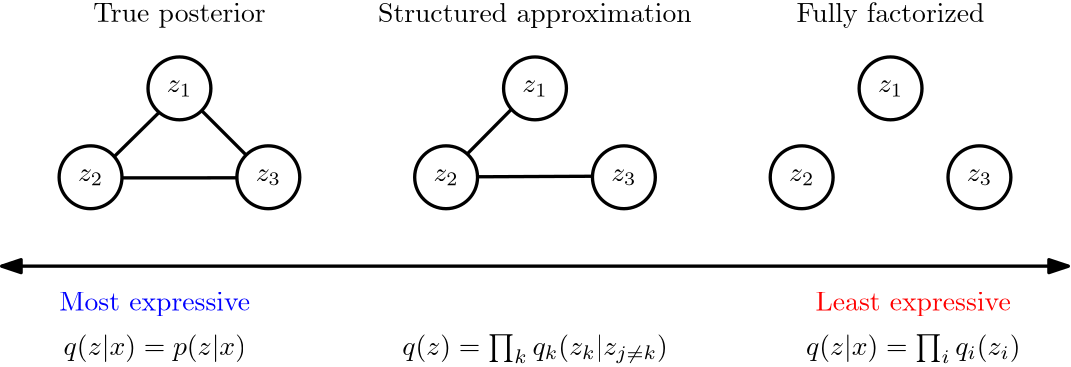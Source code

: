 <?xml version="1.0"?>
<!DOCTYPE ipe SYSTEM "ipe.dtd">
<ipe version="70206" creator="Ipe 7.2.7">
<info created="D:20181125122757" modified="D:20190228215508"/>
<ipestyle name="basic">
<symbol name="arrow/arc(spx)">
<path stroke="sym-stroke" fill="sym-stroke" pen="sym-pen">
0 0 m
-1 0.333 l
-1 -0.333 l
h
</path>
</symbol>
<symbol name="arrow/farc(spx)">
<path stroke="sym-stroke" fill="white" pen="sym-pen">
0 0 m
-1 0.333 l
-1 -0.333 l
h
</path>
</symbol>
<symbol name="arrow/ptarc(spx)">
<path stroke="sym-stroke" fill="sym-stroke" pen="sym-pen">
0 0 m
-1 0.333 l
-0.8 0 l
-1 -0.333 l
h
</path>
</symbol>
<symbol name="arrow/fptarc(spx)">
<path stroke="sym-stroke" fill="white" pen="sym-pen">
0 0 m
-1 0.333 l
-0.8 0 l
-1 -0.333 l
h
</path>
</symbol>
<symbol name="mark/circle(sx)" transformations="translations">
<path fill="sym-stroke">
0.6 0 0 0.6 0 0 e
0.4 0 0 0.4 0 0 e
</path>
</symbol>
<symbol name="mark/disk(sx)" transformations="translations">
<path fill="sym-stroke">
0.6 0 0 0.6 0 0 e
</path>
</symbol>
<symbol name="mark/fdisk(sfx)" transformations="translations">
<group>
<path fill="sym-fill">
0.5 0 0 0.5 0 0 e
</path>
<path fill="sym-stroke" fillrule="eofill">
0.6 0 0 0.6 0 0 e
0.4 0 0 0.4 0 0 e
</path>
</group>
</symbol>
<symbol name="mark/box(sx)" transformations="translations">
<path fill="sym-stroke" fillrule="eofill">
-0.6 -0.6 m
0.6 -0.6 l
0.6 0.6 l
-0.6 0.6 l
h
-0.4 -0.4 m
0.4 -0.4 l
0.4 0.4 l
-0.4 0.4 l
h
</path>
</symbol>
<symbol name="mark/square(sx)" transformations="translations">
<path fill="sym-stroke">
-0.6 -0.6 m
0.6 -0.6 l
0.6 0.6 l
-0.6 0.6 l
h
</path>
</symbol>
<symbol name="mark/fsquare(sfx)" transformations="translations">
<group>
<path fill="sym-fill">
-0.5 -0.5 m
0.5 -0.5 l
0.5 0.5 l
-0.5 0.5 l
h
</path>
<path fill="sym-stroke" fillrule="eofill">
-0.6 -0.6 m
0.6 -0.6 l
0.6 0.6 l
-0.6 0.6 l
h
-0.4 -0.4 m
0.4 -0.4 l
0.4 0.4 l
-0.4 0.4 l
h
</path>
</group>
</symbol>
<symbol name="mark/cross(sx)" transformations="translations">
<group>
<path fill="sym-stroke">
-0.43 -0.57 m
0.57 0.43 l
0.43 0.57 l
-0.57 -0.43 l
h
</path>
<path fill="sym-stroke">
-0.43 0.57 m
0.57 -0.43 l
0.43 -0.57 l
-0.57 0.43 l
h
</path>
</group>
</symbol>
<symbol name="arrow/fnormal(spx)">
<path stroke="sym-stroke" fill="white" pen="sym-pen">
0 0 m
-1 0.333 l
-1 -0.333 l
h
</path>
</symbol>
<symbol name="arrow/pointed(spx)">
<path stroke="sym-stroke" fill="sym-stroke" pen="sym-pen">
0 0 m
-1 0.333 l
-0.8 0 l
-1 -0.333 l
h
</path>
</symbol>
<symbol name="arrow/fpointed(spx)">
<path stroke="sym-stroke" fill="white" pen="sym-pen">
0 0 m
-1 0.333 l
-0.8 0 l
-1 -0.333 l
h
</path>
</symbol>
<symbol name="arrow/linear(spx)">
<path stroke="sym-stroke" pen="sym-pen">
-1 0.333 m
0 0 l
-1 -0.333 l
</path>
</symbol>
<symbol name="arrow/fdouble(spx)">
<path stroke="sym-stroke" fill="white" pen="sym-pen">
0 0 m
-1 0.333 l
-1 -0.333 l
h
-1 0 m
-2 0.333 l
-2 -0.333 l
h
</path>
</symbol>
<symbol name="arrow/double(spx)">
<path stroke="sym-stroke" fill="sym-stroke" pen="sym-pen">
0 0 m
-1 0.333 l
-1 -0.333 l
h
-1 0 m
-2 0.333 l
-2 -0.333 l
h
</path>
</symbol>
<pen name="heavier" value="0.8"/>
<pen name="fat" value="1.2"/>
<pen name="ultrafat" value="2"/>
<symbolsize name="large" value="5"/>
<symbolsize name="small" value="2"/>
<symbolsize name="tiny" value="1.1"/>
<arrowsize name="large" value="10"/>
<arrowsize name="small" value="5"/>
<arrowsize name="tiny" value="3"/>
<color name="red" value="1 0 0"/>
<color name="green" value="0 1 0"/>
<color name="blue" value="0 0 1"/>
<color name="yellow" value="1 1 0"/>
<color name="orange" value="1 0.647 0"/>
<color name="gold" value="1 0.843 0"/>
<color name="purple" value="0.627 0.125 0.941"/>
<color name="gray" value="0.745"/>
<color name="brown" value="0.647 0.165 0.165"/>
<color name="navy" value="0 0 0.502"/>
<color name="pink" value="1 0.753 0.796"/>
<color name="seagreen" value="0.18 0.545 0.341"/>
<color name="turquoise" value="0.251 0.878 0.816"/>
<color name="violet" value="0.933 0.51 0.933"/>
<color name="darkblue" value="0 0 0.545"/>
<color name="darkcyan" value="0 0.545 0.545"/>
<color name="darkgray" value="0.663"/>
<color name="darkgreen" value="0 0.392 0"/>
<color name="darkmagenta" value="0.545 0 0.545"/>
<color name="darkorange" value="1 0.549 0"/>
<color name="darkred" value="0.545 0 0"/>
<color name="lightblue" value="0.678 0.847 0.902"/>
<color name="lightcyan" value="0.878 1 1"/>
<color name="lightgray" value="0.827"/>
<color name="lightgreen" value="0.565 0.933 0.565"/>
<color name="lightyellow" value="1 1 0.878"/>
<dashstyle name="dashed" value="[4] 0"/>
<dashstyle name="dotted" value="[1 3] 0"/>
<dashstyle name="dash dotted" value="[4 2 1 2] 0"/>
<dashstyle name="dash dot dotted" value="[4 2 1 2 1 2] 0"/>
<textsize name="large" value="\large"/>
<textsize name="small" value="\small"/>
<textsize name="tiny" value="\tiny"/>
<textsize name="Large" value="\Large"/>
<textsize name="LARGE" value="\LARGE"/>
<textsize name="huge" value="\huge"/>
<textsize name="Huge" value="\Huge"/>
<textsize name="footnote" value="\footnotesize"/>
<textstyle name="center" begin="\begin{center}" end="\end{center}"/>
<textstyle name="itemize" begin="\begin{itemize}" end="\end{itemize}"/>
<textstyle name="item" begin="\begin{itemize}\item{}" end="\end{itemize}"/>
<gridsize name="4 pts" value="4"/>
<gridsize name="8 pts (~3 mm)" value="8"/>
<gridsize name="16 pts (~6 mm)" value="16"/>
<gridsize name="32 pts (~12 mm)" value="32"/>
<gridsize name="10 pts (~3.5 mm)" value="10"/>
<gridsize name="20 pts (~7 mm)" value="20"/>
<gridsize name="14 pts (~5 mm)" value="14"/>
<gridsize name="28 pts (~10 mm)" value="28"/>
<gridsize name="56 pts (~20 mm)" value="56"/>
<anglesize name="90 deg" value="90"/>
<anglesize name="60 deg" value="60"/>
<anglesize name="45 deg" value="45"/>
<anglesize name="30 deg" value="30"/>
<anglesize name="22.5 deg" value="22.5"/>
<opacity name="10%" value="0.1"/>
<opacity name="30%" value="0.3"/>
<opacity name="50%" value="0.5"/>
<opacity name="75%" value="0.75"/>
<tiling name="falling" angle="-60" step="4" width="1"/>
<tiling name="rising" angle="30" step="4" width="1"/>
</ipestyle>
<page>
<layer name="alpha"/>
<view layers="alpha" active="alpha"/>
<path layer="alpha" stroke="black" fill="white" pen="fat">
11.3137 0 0 11.3137 416 736 e
</path>
<path matrix="1 0 0 1 32 -32" stroke="black" fill="1" pen="fat">
11.3137 0 0 11.3137 416 736 e
</path>
<path matrix="1 0 0 1 -32 -32" stroke="black" fill="1" pen="fat">
11.3137 0 0 11.3137 416 736 e
</path>
<text matrix="1 0 0 1 83.449 -17.402" transformations="translations" pos="328 752" stroke="black" type="label" width="9.102" height="4.294" depth="1.49" valign="baseline" style="math">z_1</text>
<text matrix="1 0 0 1 51.449 -49.402" transformations="translations" pos="328 752" stroke="black" type="label" width="9.102" height="4.294" depth="1.49" valign="baseline" style="math">z_2</text>
<text matrix="1 0 0 1 115.449 -49.402" transformations="translations" pos="328 752" stroke="black" type="label" width="9.102" height="4.294" depth="1.49" valign="baseline" style="math">z_3</text>
<path matrix="1 0 0 1 -256 0" stroke="black" fill="1" pen="fat">
11.3137 0 0 11.3137 416 736 e
</path>
<path matrix="1 0 0 1 -224 -32" stroke="black" fill="1" pen="fat">
11.3137 0 0 11.3137 416 736 e
</path>
<path matrix="1 0 0 1 -288 -32" stroke="black" fill="1" pen="fat">
11.3137 0 0 11.3137 416 736 e
</path>
<text matrix="1 0 0 1 -172.551 -17.402" transformations="translations" pos="328 752" stroke="black" type="label" width="9.102" height="4.294" depth="1.49" valign="baseline" style="math">z_1</text>
<text matrix="1 0 0 1 -204.551 -49.402" transformations="translations" pos="328 752" stroke="black" type="label" width="9.102" height="4.294" depth="1.49" valign="baseline" style="math">z_2</text>
<text matrix="1 0 0 1 -140.551 -49.402" transformations="translations" pos="328 752" stroke="black" type="label" width="9.102" height="4.294" depth="1.49" valign="baseline" style="math">z_3</text>
<path stroke="black" fill="white" pen="fat">
168 728 m
184 712 l
</path>
<path stroke="black" fill="white" pen="fat">
139.311 703.772 m
180.688 703.802 l
</path>
<path stroke="black" fill="white" pen="fat">
136.523 711.441 m
152.686 727.368 l
</path>
<path stroke="black" pen="fat" arrow="normal/normal" rarrow="normal/normal">
96 672 m
480 672 l
</path>
<text matrix="1 0 0 1 -3.0333 -24" transformations="translations" pos="392 680" stroke="red" type="label" width="70.347" height="6.815" depth="1.93" valign="baseline">Least expressive</text>
<text matrix="1 0 0 1 4.6863 -24" transformations="translations" pos="112 680" stroke="blue" type="label" width="68.825" height="6.815" depth="1.93" valign="baseline">Most expressive</text>
<text matrix="1 0 0 1 6.2673 7.998" transformations="translations" pos="112 632" stroke="black" type="label" width="65.663" height="7.473" depth="2.49" valign="baseline" style="math">q(z|x) = p(z|x)</text>
<text matrix="1 0 0 1 -6.4693 0" transformations="translations" pos="392 640" stroke="black" type="label" width="77.219" height="7.471" depth="2.99" valign="baseline" style="math">q(z|x) = \prod_{i} q_i(z_i)</text>
<text matrix="1 0 0 1 16.936 80" transformations="translations" pos="112 680" stroke="black" type="label" width="62.128" height="6.815" depth="1.93" valign="baseline">True posterior</text>
<text matrix="1 0 0 1 -9.8455 79.889" transformations="translations" pos="392 680" stroke="black" type="label" width="67.691" height="6.926" depth="1.93" valign="baseline">Fully factorized</text>
<path matrix="1 0 0 1 -128 0" stroke="black" fill="white" pen="fat">
11.3137 0 0 11.3137 416 736 e
</path>
<path matrix="1 0 0 1 -96 -32" stroke="black" fill="1" pen="fat">
11.3137 0 0 11.3137 416 736 e
</path>
<path matrix="1 0 0 1 -160 -32" stroke="black" fill="1" pen="fat">
11.3137 0 0 11.3137 416 736 e
</path>
<text matrix="1 0 0 1 -44.551 -17.402" transformations="translations" pos="328 752" stroke="black" type="label" width="9.102" height="4.294" depth="1.49" valign="baseline" style="math">z_1</text>
<text matrix="1 0 0 1 -76.551 -49.402" transformations="translations" pos="328 752" stroke="black" type="label" width="9.102" height="4.294" depth="1.49" valign="baseline" style="math">z_2</text>
<text matrix="1 0 0 1 -12.551 -49.402" transformations="translations" pos="328 752" stroke="black" type="label" width="9.102" height="4.294" depth="1.49" valign="baseline" style="math">z_3</text>
<text matrix="1 0 0 1 -160.496 79.889" transformations="translations" pos="392 680" stroke="black" type="label" width="112.993" height="6.926" depth="1.93" valign="baseline">Structured approximation</text>
<path stroke="black" pen="fat">
279.531 728.499 m
263.595 712.385 l
</path>
<path stroke="black" pen="fat">
267.312 704.178 m
308.692 704.36 l
</path>
<text matrix="1 0 0 1 -151.816 0" transformations="translations" pos="392 640" stroke="black" type="label" width="95.631" height="7.471" depth="2.99" valign="baseline" style="math">q(z) = \prod_k q_k(z_k|z_{j\neq k})</text>
</page>
</ipe>
